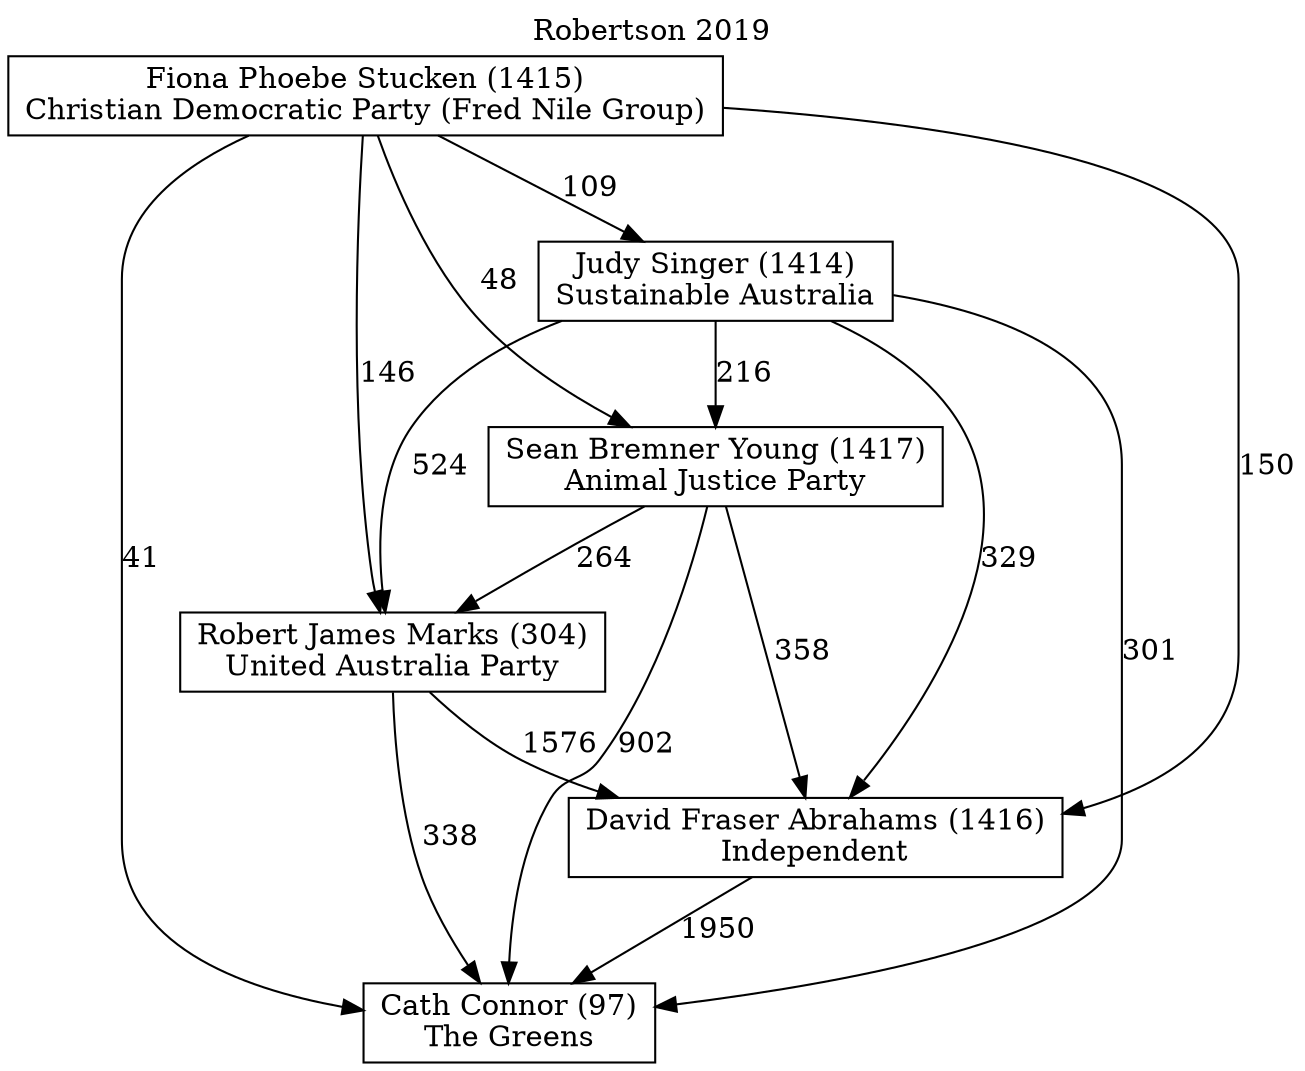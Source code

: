 // House preference flow
digraph "Cath Connor (97)_Robertson_2019" {
	graph [label="Robertson 2019" labelloc=t mclimit=10]
	node [shape=box]
	"Cath Connor (97)" [label="Cath Connor (97)
The Greens"]
	"David Fraser Abrahams (1416)" [label="David Fraser Abrahams (1416)
Independent"]
	"Robert James Marks (304)" [label="Robert James Marks (304)
United Australia Party"]
	"Sean Bremner Young (1417)" [label="Sean Bremner Young (1417)
Animal Justice Party"]
	"Judy Singer (1414)" [label="Judy Singer (1414)
Sustainable Australia"]
	"Fiona Phoebe Stucken (1415)" [label="Fiona Phoebe Stucken (1415)
Christian Democratic Party (Fred Nile Group)"]
	"David Fraser Abrahams (1416)" -> "Cath Connor (97)" [label=1950]
	"Robert James Marks (304)" -> "David Fraser Abrahams (1416)" [label=1576]
	"Sean Bremner Young (1417)" -> "Robert James Marks (304)" [label=264]
	"Judy Singer (1414)" -> "Sean Bremner Young (1417)" [label=216]
	"Fiona Phoebe Stucken (1415)" -> "Judy Singer (1414)" [label=109]
	"Robert James Marks (304)" -> "Cath Connor (97)" [label=338]
	"Sean Bremner Young (1417)" -> "Cath Connor (97)" [label=902]
	"Judy Singer (1414)" -> "Cath Connor (97)" [label=301]
	"Fiona Phoebe Stucken (1415)" -> "Cath Connor (97)" [label=41]
	"Fiona Phoebe Stucken (1415)" -> "Sean Bremner Young (1417)" [label=48]
	"Judy Singer (1414)" -> "Robert James Marks (304)" [label=524]
	"Fiona Phoebe Stucken (1415)" -> "Robert James Marks (304)" [label=146]
	"Sean Bremner Young (1417)" -> "David Fraser Abrahams (1416)" [label=358]
	"Judy Singer (1414)" -> "David Fraser Abrahams (1416)" [label=329]
	"Fiona Phoebe Stucken (1415)" -> "David Fraser Abrahams (1416)" [label=150]
}

